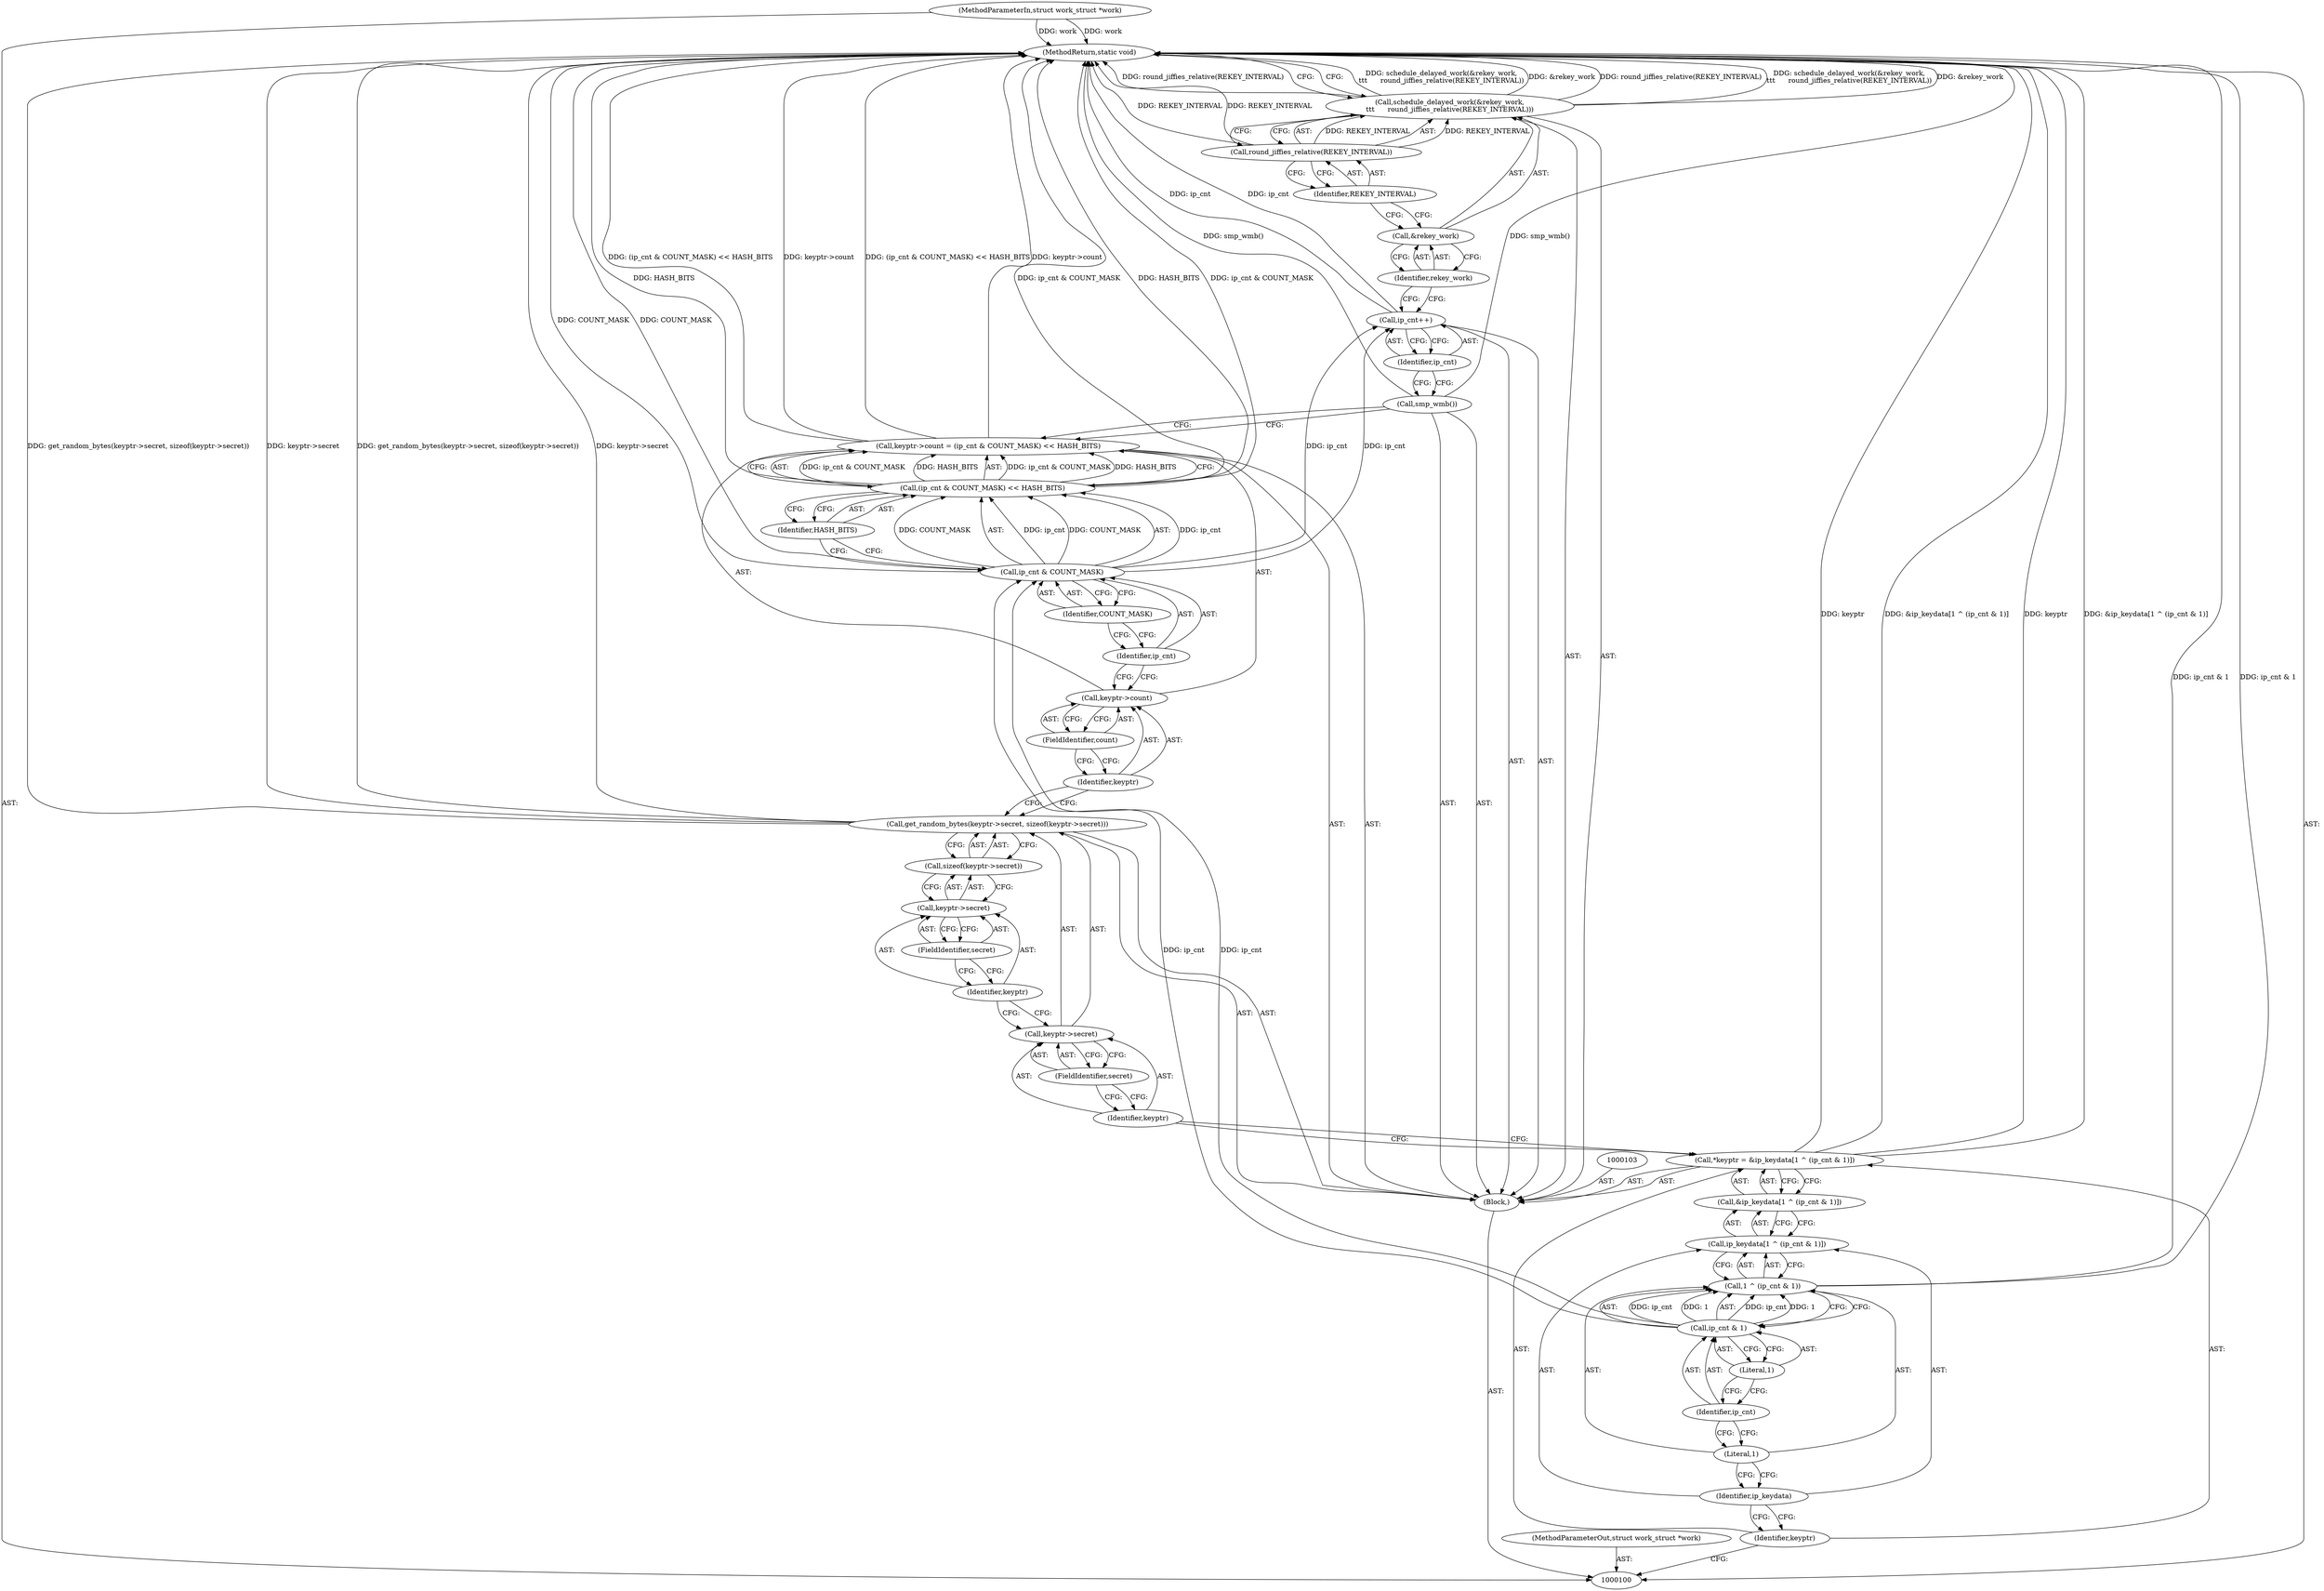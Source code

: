 digraph "1_linux_6e5714eaf77d79ae1c8b47e3e040ff5411b717ec_1" {
"1000139" [label="(MethodReturn,static void)"];
"1000101" [label="(MethodParameterIn,struct work_struct *work)"];
"1000206" [label="(MethodParameterOut,struct work_struct *work)"];
"1000102" [label="(Block,)"];
"1000104" [label="(Call,*keyptr = &ip_keydata[1 ^ (ip_cnt & 1)])"];
"1000105" [label="(Identifier,keyptr)"];
"1000106" [label="(Call,&ip_keydata[1 ^ (ip_cnt & 1)])"];
"1000107" [label="(Call,ip_keydata[1 ^ (ip_cnt & 1)])"];
"1000108" [label="(Identifier,ip_keydata)"];
"1000109" [label="(Call,1 ^ (ip_cnt & 1))"];
"1000110" [label="(Literal,1)"];
"1000111" [label="(Call,ip_cnt & 1)"];
"1000112" [label="(Identifier,ip_cnt)"];
"1000113" [label="(Literal,1)"];
"1000114" [label="(Call,get_random_bytes(keyptr->secret, sizeof(keyptr->secret)))"];
"1000115" [label="(Call,keyptr->secret)"];
"1000116" [label="(Identifier,keyptr)"];
"1000117" [label="(FieldIdentifier,secret)"];
"1000118" [label="(Call,sizeof(keyptr->secret))"];
"1000119" [label="(Call,keyptr->secret)"];
"1000120" [label="(Identifier,keyptr)"];
"1000121" [label="(FieldIdentifier,secret)"];
"1000122" [label="(Call,keyptr->count = (ip_cnt & COUNT_MASK) << HASH_BITS)"];
"1000123" [label="(Call,keyptr->count)"];
"1000124" [label="(Identifier,keyptr)"];
"1000126" [label="(Call,(ip_cnt & COUNT_MASK) << HASH_BITS)"];
"1000127" [label="(Call,ip_cnt & COUNT_MASK)"];
"1000128" [label="(Identifier,ip_cnt)"];
"1000129" [label="(Identifier,COUNT_MASK)"];
"1000130" [label="(Identifier,HASH_BITS)"];
"1000125" [label="(FieldIdentifier,count)"];
"1000131" [label="(Call,smp_wmb())"];
"1000132" [label="(Call,ip_cnt++)"];
"1000133" [label="(Identifier,ip_cnt)"];
"1000134" [label="(Call,schedule_delayed_work(&rekey_work,\n\t\t\t      round_jiffies_relative(REKEY_INTERVAL)))"];
"1000135" [label="(Call,&rekey_work)"];
"1000136" [label="(Identifier,rekey_work)"];
"1000138" [label="(Identifier,REKEY_INTERVAL)"];
"1000137" [label="(Call,round_jiffies_relative(REKEY_INTERVAL))"];
"1000139" -> "1000100"  [label="AST: "];
"1000139" -> "1000134"  [label="CFG: "];
"1000104" -> "1000139"  [label="DDG: keyptr"];
"1000104" -> "1000139"  [label="DDG: &ip_keydata[1 ^ (ip_cnt & 1)]"];
"1000114" -> "1000139"  [label="DDG: get_random_bytes(keyptr->secret, sizeof(keyptr->secret))"];
"1000114" -> "1000139"  [label="DDG: keyptr->secret"];
"1000126" -> "1000139"  [label="DDG: ip_cnt & COUNT_MASK"];
"1000126" -> "1000139"  [label="DDG: HASH_BITS"];
"1000132" -> "1000139"  [label="DDG: ip_cnt"];
"1000137" -> "1000139"  [label="DDG: REKEY_INTERVAL"];
"1000109" -> "1000139"  [label="DDG: ip_cnt & 1"];
"1000131" -> "1000139"  [label="DDG: smp_wmb()"];
"1000122" -> "1000139"  [label="DDG: (ip_cnt & COUNT_MASK) << HASH_BITS"];
"1000122" -> "1000139"  [label="DDG: keyptr->count"];
"1000127" -> "1000139"  [label="DDG: COUNT_MASK"];
"1000134" -> "1000139"  [label="DDG: schedule_delayed_work(&rekey_work,\n\t\t\t      round_jiffies_relative(REKEY_INTERVAL))"];
"1000134" -> "1000139"  [label="DDG: &rekey_work"];
"1000134" -> "1000139"  [label="DDG: round_jiffies_relative(REKEY_INTERVAL)"];
"1000101" -> "1000139"  [label="DDG: work"];
"1000101" -> "1000100"  [label="AST: "];
"1000101" -> "1000139"  [label="DDG: work"];
"1000206" -> "1000100"  [label="AST: "];
"1000102" -> "1000100"  [label="AST: "];
"1000103" -> "1000102"  [label="AST: "];
"1000104" -> "1000102"  [label="AST: "];
"1000114" -> "1000102"  [label="AST: "];
"1000122" -> "1000102"  [label="AST: "];
"1000131" -> "1000102"  [label="AST: "];
"1000132" -> "1000102"  [label="AST: "];
"1000134" -> "1000102"  [label="AST: "];
"1000104" -> "1000102"  [label="AST: "];
"1000104" -> "1000106"  [label="CFG: "];
"1000105" -> "1000104"  [label="AST: "];
"1000106" -> "1000104"  [label="AST: "];
"1000116" -> "1000104"  [label="CFG: "];
"1000104" -> "1000139"  [label="DDG: keyptr"];
"1000104" -> "1000139"  [label="DDG: &ip_keydata[1 ^ (ip_cnt & 1)]"];
"1000105" -> "1000104"  [label="AST: "];
"1000105" -> "1000100"  [label="CFG: "];
"1000108" -> "1000105"  [label="CFG: "];
"1000106" -> "1000104"  [label="AST: "];
"1000106" -> "1000107"  [label="CFG: "];
"1000107" -> "1000106"  [label="AST: "];
"1000104" -> "1000106"  [label="CFG: "];
"1000107" -> "1000106"  [label="AST: "];
"1000107" -> "1000109"  [label="CFG: "];
"1000108" -> "1000107"  [label="AST: "];
"1000109" -> "1000107"  [label="AST: "];
"1000106" -> "1000107"  [label="CFG: "];
"1000108" -> "1000107"  [label="AST: "];
"1000108" -> "1000105"  [label="CFG: "];
"1000110" -> "1000108"  [label="CFG: "];
"1000109" -> "1000107"  [label="AST: "];
"1000109" -> "1000111"  [label="CFG: "];
"1000110" -> "1000109"  [label="AST: "];
"1000111" -> "1000109"  [label="AST: "];
"1000107" -> "1000109"  [label="CFG: "];
"1000109" -> "1000139"  [label="DDG: ip_cnt & 1"];
"1000111" -> "1000109"  [label="DDG: ip_cnt"];
"1000111" -> "1000109"  [label="DDG: 1"];
"1000110" -> "1000109"  [label="AST: "];
"1000110" -> "1000108"  [label="CFG: "];
"1000112" -> "1000110"  [label="CFG: "];
"1000111" -> "1000109"  [label="AST: "];
"1000111" -> "1000113"  [label="CFG: "];
"1000112" -> "1000111"  [label="AST: "];
"1000113" -> "1000111"  [label="AST: "];
"1000109" -> "1000111"  [label="CFG: "];
"1000111" -> "1000109"  [label="DDG: ip_cnt"];
"1000111" -> "1000109"  [label="DDG: 1"];
"1000111" -> "1000127"  [label="DDG: ip_cnt"];
"1000112" -> "1000111"  [label="AST: "];
"1000112" -> "1000110"  [label="CFG: "];
"1000113" -> "1000112"  [label="CFG: "];
"1000113" -> "1000111"  [label="AST: "];
"1000113" -> "1000112"  [label="CFG: "];
"1000111" -> "1000113"  [label="CFG: "];
"1000114" -> "1000102"  [label="AST: "];
"1000114" -> "1000118"  [label="CFG: "];
"1000115" -> "1000114"  [label="AST: "];
"1000118" -> "1000114"  [label="AST: "];
"1000124" -> "1000114"  [label="CFG: "];
"1000114" -> "1000139"  [label="DDG: get_random_bytes(keyptr->secret, sizeof(keyptr->secret))"];
"1000114" -> "1000139"  [label="DDG: keyptr->secret"];
"1000115" -> "1000114"  [label="AST: "];
"1000115" -> "1000117"  [label="CFG: "];
"1000116" -> "1000115"  [label="AST: "];
"1000117" -> "1000115"  [label="AST: "];
"1000120" -> "1000115"  [label="CFG: "];
"1000116" -> "1000115"  [label="AST: "];
"1000116" -> "1000104"  [label="CFG: "];
"1000117" -> "1000116"  [label="CFG: "];
"1000117" -> "1000115"  [label="AST: "];
"1000117" -> "1000116"  [label="CFG: "];
"1000115" -> "1000117"  [label="CFG: "];
"1000118" -> "1000114"  [label="AST: "];
"1000118" -> "1000119"  [label="CFG: "];
"1000119" -> "1000118"  [label="AST: "];
"1000114" -> "1000118"  [label="CFG: "];
"1000119" -> "1000118"  [label="AST: "];
"1000119" -> "1000121"  [label="CFG: "];
"1000120" -> "1000119"  [label="AST: "];
"1000121" -> "1000119"  [label="AST: "];
"1000118" -> "1000119"  [label="CFG: "];
"1000120" -> "1000119"  [label="AST: "];
"1000120" -> "1000115"  [label="CFG: "];
"1000121" -> "1000120"  [label="CFG: "];
"1000121" -> "1000119"  [label="AST: "];
"1000121" -> "1000120"  [label="CFG: "];
"1000119" -> "1000121"  [label="CFG: "];
"1000122" -> "1000102"  [label="AST: "];
"1000122" -> "1000126"  [label="CFG: "];
"1000123" -> "1000122"  [label="AST: "];
"1000126" -> "1000122"  [label="AST: "];
"1000131" -> "1000122"  [label="CFG: "];
"1000122" -> "1000139"  [label="DDG: (ip_cnt & COUNT_MASK) << HASH_BITS"];
"1000122" -> "1000139"  [label="DDG: keyptr->count"];
"1000126" -> "1000122"  [label="DDG: ip_cnt & COUNT_MASK"];
"1000126" -> "1000122"  [label="DDG: HASH_BITS"];
"1000123" -> "1000122"  [label="AST: "];
"1000123" -> "1000125"  [label="CFG: "];
"1000124" -> "1000123"  [label="AST: "];
"1000125" -> "1000123"  [label="AST: "];
"1000128" -> "1000123"  [label="CFG: "];
"1000124" -> "1000123"  [label="AST: "];
"1000124" -> "1000114"  [label="CFG: "];
"1000125" -> "1000124"  [label="CFG: "];
"1000126" -> "1000122"  [label="AST: "];
"1000126" -> "1000130"  [label="CFG: "];
"1000127" -> "1000126"  [label="AST: "];
"1000130" -> "1000126"  [label="AST: "];
"1000122" -> "1000126"  [label="CFG: "];
"1000126" -> "1000139"  [label="DDG: ip_cnt & COUNT_MASK"];
"1000126" -> "1000139"  [label="DDG: HASH_BITS"];
"1000126" -> "1000122"  [label="DDG: ip_cnt & COUNT_MASK"];
"1000126" -> "1000122"  [label="DDG: HASH_BITS"];
"1000127" -> "1000126"  [label="DDG: ip_cnt"];
"1000127" -> "1000126"  [label="DDG: COUNT_MASK"];
"1000127" -> "1000126"  [label="AST: "];
"1000127" -> "1000129"  [label="CFG: "];
"1000128" -> "1000127"  [label="AST: "];
"1000129" -> "1000127"  [label="AST: "];
"1000130" -> "1000127"  [label="CFG: "];
"1000127" -> "1000139"  [label="DDG: COUNT_MASK"];
"1000127" -> "1000126"  [label="DDG: ip_cnt"];
"1000127" -> "1000126"  [label="DDG: COUNT_MASK"];
"1000111" -> "1000127"  [label="DDG: ip_cnt"];
"1000127" -> "1000132"  [label="DDG: ip_cnt"];
"1000128" -> "1000127"  [label="AST: "];
"1000128" -> "1000123"  [label="CFG: "];
"1000129" -> "1000128"  [label="CFG: "];
"1000129" -> "1000127"  [label="AST: "];
"1000129" -> "1000128"  [label="CFG: "];
"1000127" -> "1000129"  [label="CFG: "];
"1000130" -> "1000126"  [label="AST: "];
"1000130" -> "1000127"  [label="CFG: "];
"1000126" -> "1000130"  [label="CFG: "];
"1000125" -> "1000123"  [label="AST: "];
"1000125" -> "1000124"  [label="CFG: "];
"1000123" -> "1000125"  [label="CFG: "];
"1000131" -> "1000102"  [label="AST: "];
"1000131" -> "1000122"  [label="CFG: "];
"1000133" -> "1000131"  [label="CFG: "];
"1000131" -> "1000139"  [label="DDG: smp_wmb()"];
"1000132" -> "1000102"  [label="AST: "];
"1000132" -> "1000133"  [label="CFG: "];
"1000133" -> "1000132"  [label="AST: "];
"1000136" -> "1000132"  [label="CFG: "];
"1000132" -> "1000139"  [label="DDG: ip_cnt"];
"1000127" -> "1000132"  [label="DDG: ip_cnt"];
"1000133" -> "1000132"  [label="AST: "];
"1000133" -> "1000131"  [label="CFG: "];
"1000132" -> "1000133"  [label="CFG: "];
"1000134" -> "1000102"  [label="AST: "];
"1000134" -> "1000137"  [label="CFG: "];
"1000135" -> "1000134"  [label="AST: "];
"1000137" -> "1000134"  [label="AST: "];
"1000139" -> "1000134"  [label="CFG: "];
"1000134" -> "1000139"  [label="DDG: schedule_delayed_work(&rekey_work,\n\t\t\t      round_jiffies_relative(REKEY_INTERVAL))"];
"1000134" -> "1000139"  [label="DDG: &rekey_work"];
"1000134" -> "1000139"  [label="DDG: round_jiffies_relative(REKEY_INTERVAL)"];
"1000137" -> "1000134"  [label="DDG: REKEY_INTERVAL"];
"1000135" -> "1000134"  [label="AST: "];
"1000135" -> "1000136"  [label="CFG: "];
"1000136" -> "1000135"  [label="AST: "];
"1000138" -> "1000135"  [label="CFG: "];
"1000136" -> "1000135"  [label="AST: "];
"1000136" -> "1000132"  [label="CFG: "];
"1000135" -> "1000136"  [label="CFG: "];
"1000138" -> "1000137"  [label="AST: "];
"1000138" -> "1000135"  [label="CFG: "];
"1000137" -> "1000138"  [label="CFG: "];
"1000137" -> "1000134"  [label="AST: "];
"1000137" -> "1000138"  [label="CFG: "];
"1000138" -> "1000137"  [label="AST: "];
"1000134" -> "1000137"  [label="CFG: "];
"1000137" -> "1000139"  [label="DDG: REKEY_INTERVAL"];
"1000137" -> "1000134"  [label="DDG: REKEY_INTERVAL"];
}
